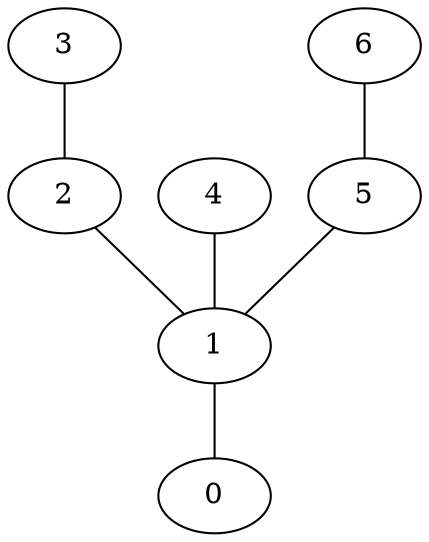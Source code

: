 graph {
    0 [ label = "0" ]
    1 [ label = "1" ]
    2 [ label = "2" ]
    3 [ label = "3" ]
    4 [ label = "4" ]
    5 [ label = "5" ]
    6 [ label = "6" ]
    1 -- 0 [ ]
    2 -- 1 [ ]
    3 -- 2 [ ]
    5 -- 1 [ ]
    4 -- 1 [ ]
    6 -- 5 [ ]
}
